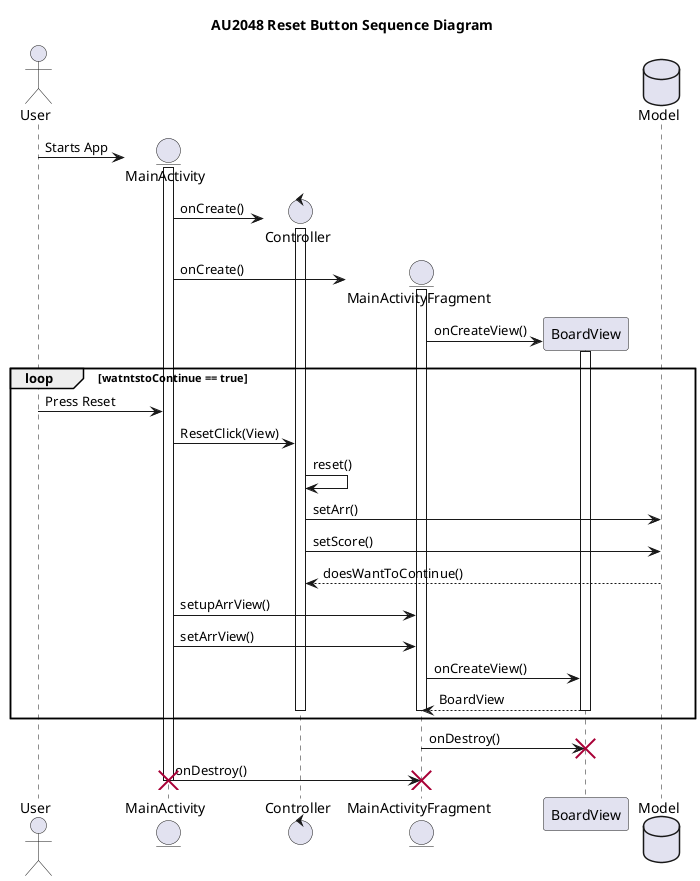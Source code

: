 
@startuml
 title AU2048 Reset Button Sequence Diagram

 actor User
 entity MainActivity as MA
  control Controller as C
  entity MainActivityFragment as MAF
  participant BoardView as BV
  database Model as M
 
  create MA
  User -> MA : Starts App
  create C
  activate MA
  MA -> C : onCreate()
  activate C
  create MAF
  MA -> MAF : onCreate()
  activate MAF
  create BV
  MAF -> BV : onCreateView()
  activate BV
 
  loop watntstoContinue == true
  User ->MA: Press Reset
  MA-> C: ResetClick(View)
  C->C: reset()
  C -> M : setArr()
  C -> M : setScore()
  M --> C : doesWantToContinue()
  MA -> MAF : setupArrView()
  MA -> MAF : setArrView()
  MAF -> BV : onCreateView()
  BV --> MAF : BoardView
 
  deactivate BV
  deactivate MAF
  deactivate C
  end play
  BV <- MAF : onDestroy()
  destroy BV
  MA -> MAF : onDestroy()
  destroy MAF
  deactivate MA
  destroy MA
 @enduml